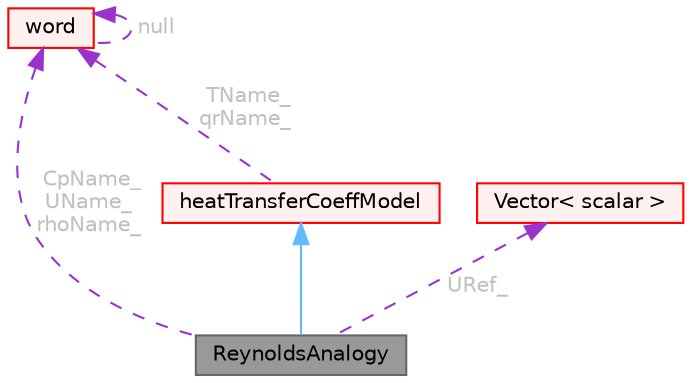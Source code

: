 digraph "ReynoldsAnalogy"
{
 // LATEX_PDF_SIZE
  bgcolor="transparent";
  edge [fontname=Helvetica,fontsize=10,labelfontname=Helvetica,labelfontsize=10];
  node [fontname=Helvetica,fontsize=10,shape=box,height=0.2,width=0.4];
  Node1 [id="Node000001",label="ReynoldsAnalogy",height=0.2,width=0.4,color="gray40", fillcolor="grey60", style="filled", fontcolor="black",tooltip="Heat transfer coefficient calculation based on Reynolds Analogy, which is used to relate turbulent mo..."];
  Node2 -> Node1 [id="edge1_Node000001_Node000002",dir="back",color="steelblue1",style="solid",tooltip=" "];
  Node2 [id="Node000002",label="heatTransferCoeffModel",height=0.2,width=0.4,color="red", fillcolor="#FFF0F0", style="filled",URL="$classFoam_1_1heatTransferCoeffModel.html",tooltip="A base class for heat transfer coefficient models."];
  Node15 -> Node2 [id="edge2_Node000002_Node000015",dir="back",color="darkorchid3",style="dashed",tooltip=" ",label=" TName_\nqrName_",fontcolor="grey" ];
  Node15 [id="Node000015",label="word",height=0.2,width=0.4,color="red", fillcolor="#FFF0F0", style="filled",URL="$classFoam_1_1word.html",tooltip="A class for handling words, derived from Foam::string."];
  Node15 -> Node15 [id="edge3_Node000015_Node000015",dir="back",color="darkorchid3",style="dashed",tooltip=" ",label=" null",fontcolor="grey" ];
  Node15 -> Node1 [id="edge4_Node000001_Node000015",dir="back",color="darkorchid3",style="dashed",tooltip=" ",label=" CpName_\nUName_\nrhoName_",fontcolor="grey" ];
  Node59 -> Node1 [id="edge5_Node000001_Node000059",dir="back",color="darkorchid3",style="dashed",tooltip=" ",label=" URef_",fontcolor="grey" ];
  Node59 [id="Node000059",label="Vector\< scalar \>",height=0.2,width=0.4,color="red", fillcolor="#FFF0F0", style="filled",URL="$classFoam_1_1Vector.html",tooltip=" "];
}
